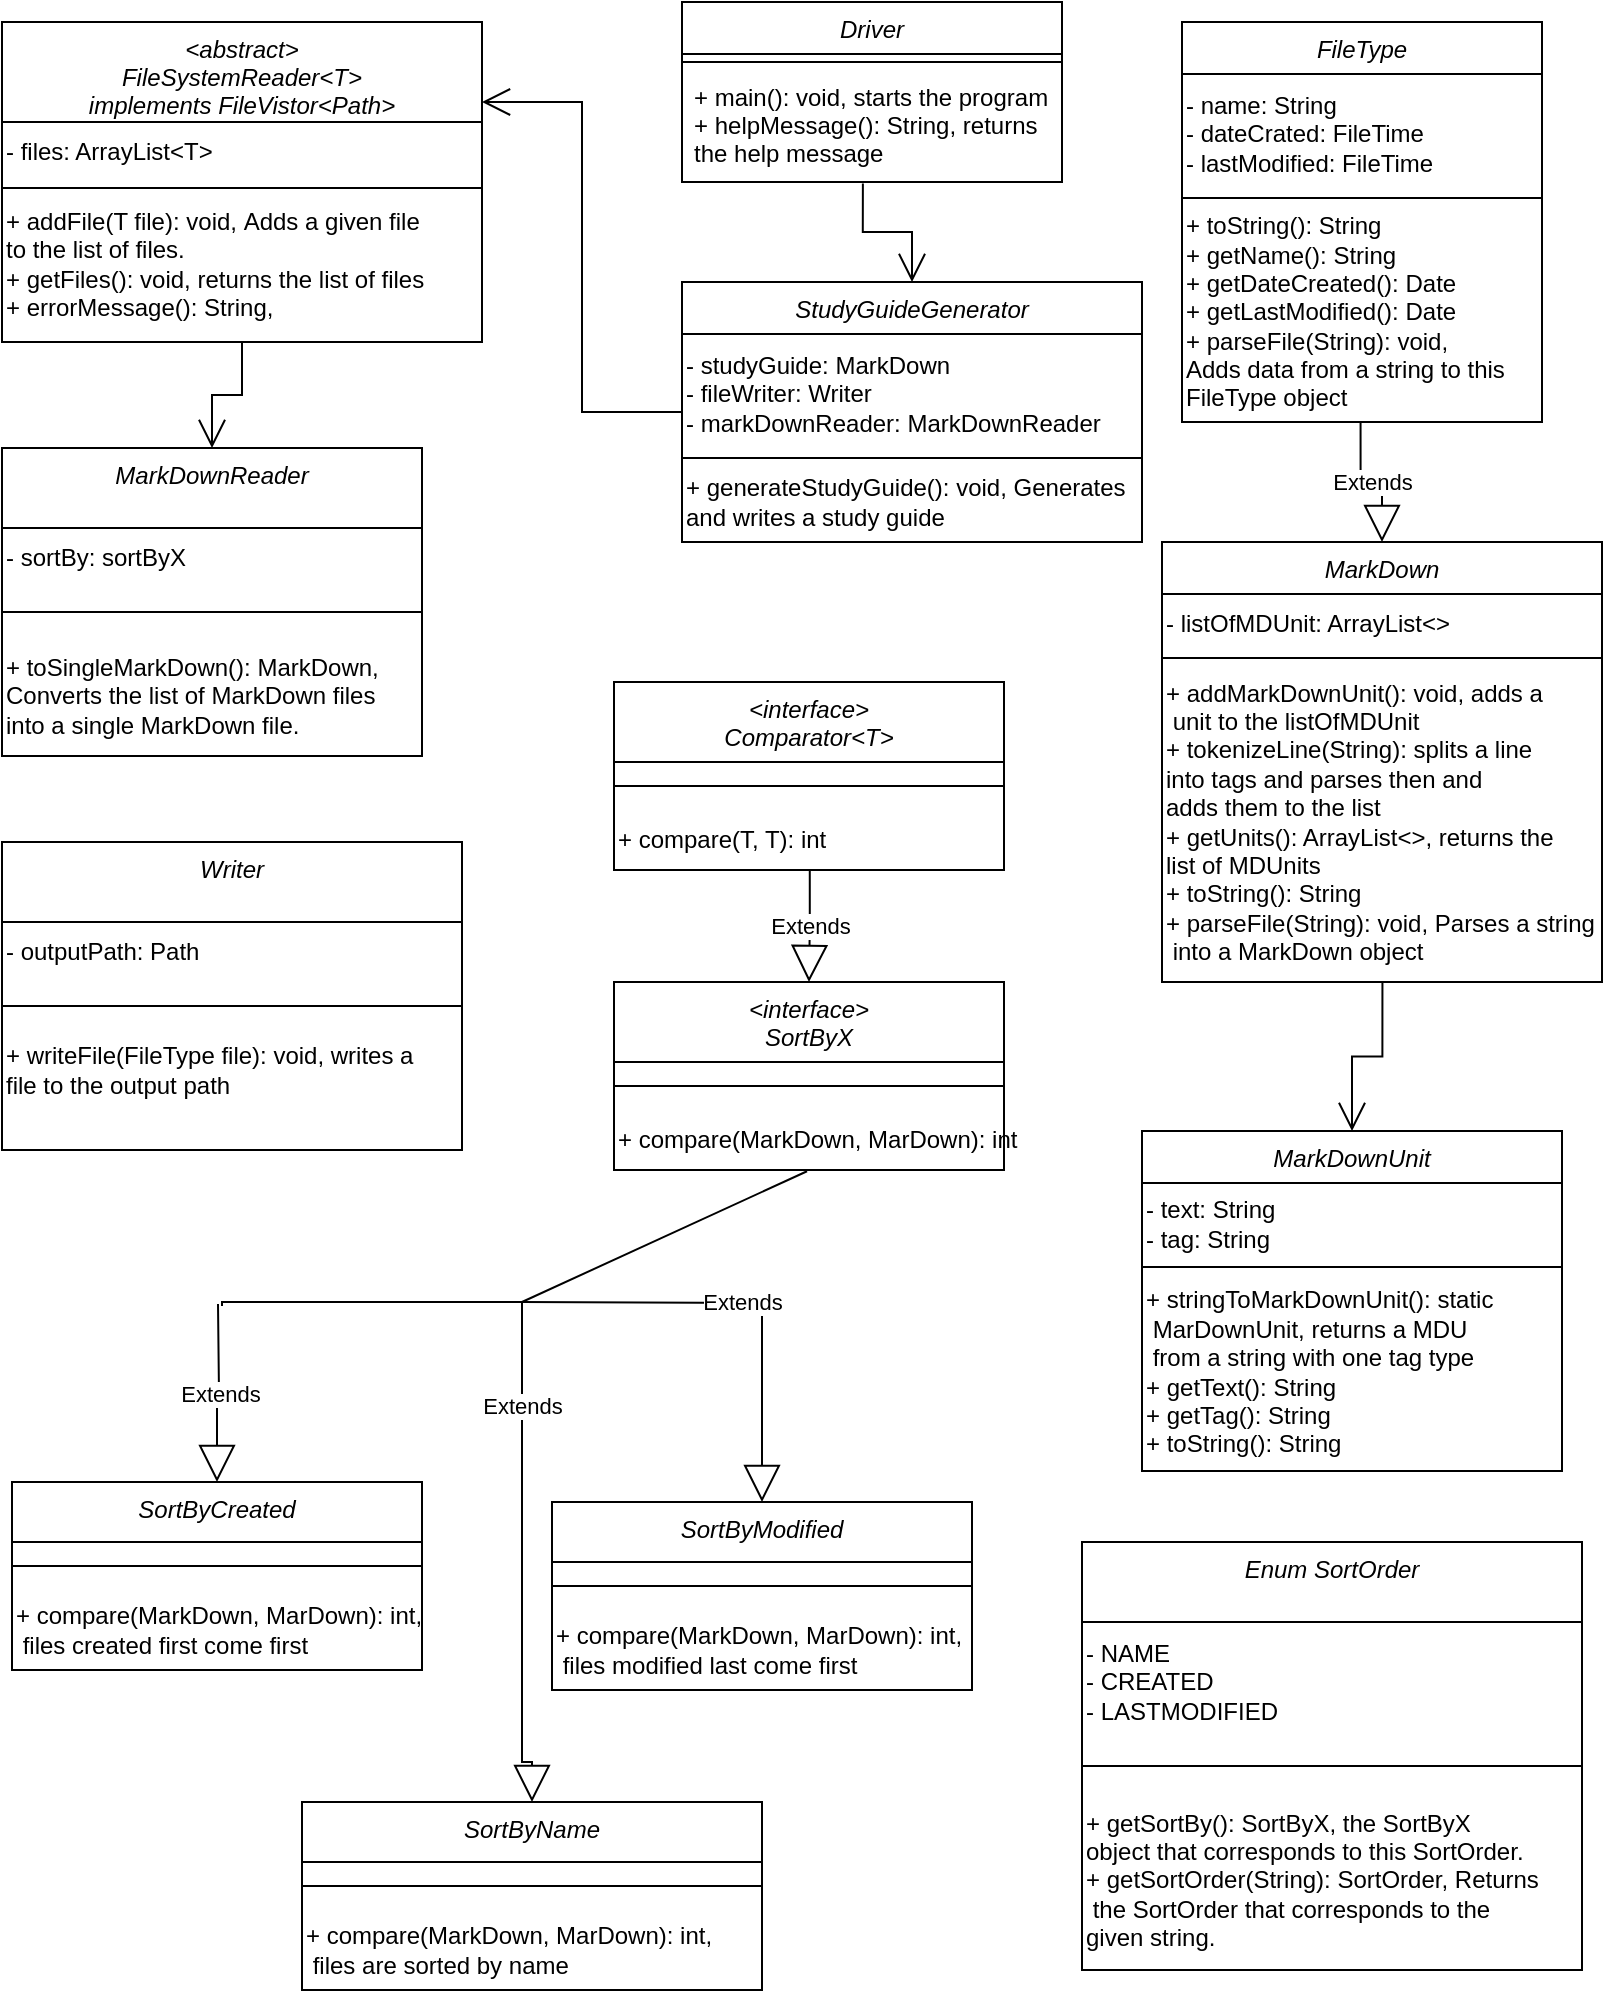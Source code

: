 <mxfile version="21.3.0" type="google">
  <diagram id="C5RBs43oDa-KdzZeNtuy" name="Page-1">
    <mxGraphModel grid="1" page="1" gridSize="10" guides="1" tooltips="1" connect="1" arrows="1" fold="1" pageScale="1" pageWidth="827" pageHeight="1169" math="0" shadow="0">
      <root>
        <mxCell id="WIyWlLk6GJQsqaUBKTNV-0" />
        <mxCell id="WIyWlLk6GJQsqaUBKTNV-1" parent="WIyWlLk6GJQsqaUBKTNV-0" />
        <mxCell id="zkfFHV4jXpPFQw0GAbJ--0" value="Driver" style="swimlane;fontStyle=2;align=center;verticalAlign=top;childLayout=stackLayout;horizontal=1;startSize=26;horizontalStack=0;resizeParent=1;resizeLast=0;collapsible=1;marginBottom=0;rounded=0;shadow=0;strokeWidth=1;" vertex="1" parent="WIyWlLk6GJQsqaUBKTNV-1">
          <mxGeometry x="350" y="20" width="190" height="90" as="geometry">
            <mxRectangle x="230" y="140" width="160" height="26" as="alternateBounds" />
          </mxGeometry>
        </mxCell>
        <mxCell id="zkfFHV4jXpPFQw0GAbJ--4" value="" style="line;html=1;strokeWidth=1;align=left;verticalAlign=middle;spacingTop=-1;spacingLeft=3;spacingRight=3;rotatable=0;labelPosition=right;points=[];portConstraint=eastwest;" vertex="1" parent="zkfFHV4jXpPFQw0GAbJ--0">
          <mxGeometry y="26" width="190" height="8" as="geometry" />
        </mxCell>
        <mxCell id="zkfFHV4jXpPFQw0GAbJ--5" value="+ main(): void, starts the program&#xa;+ helpMessage(): String, returns&#xa;the help message " style="text;align=left;verticalAlign=top;spacingLeft=4;spacingRight=4;overflow=hidden;rotatable=0;points=[[0,0.5],[1,0.5]];portConstraint=eastwest;" vertex="1" parent="zkfFHV4jXpPFQw0GAbJ--0">
          <mxGeometry y="34" width="190" height="56" as="geometry" />
        </mxCell>
        <mxCell id="4r7Y8FT_wDayemld7kVs-2" value="MarkDownReader" style="swimlane;fontStyle=2;align=center;verticalAlign=top;childLayout=stackLayout;horizontal=1;startSize=40;horizontalStack=0;resizeParent=1;resizeLast=0;collapsible=1;marginBottom=0;rounded=0;shadow=0;strokeWidth=1;" vertex="1" parent="WIyWlLk6GJQsqaUBKTNV-1">
          <mxGeometry x="10" y="243" width="210" height="154" as="geometry">
            <mxRectangle x="230" y="140" width="160" height="26" as="alternateBounds" />
          </mxGeometry>
        </mxCell>
        <mxCell id="4r7Y8FT_wDayemld7kVs-49" value="- sortBy: sortByX" style="text;html=1;align=left;verticalAlign=middle;resizable=0;points=[];autosize=1;strokeColor=none;fillColor=none;" vertex="1" parent="4r7Y8FT_wDayemld7kVs-2">
          <mxGeometry y="40" width="210" height="30" as="geometry" />
        </mxCell>
        <mxCell id="4r7Y8FT_wDayemld7kVs-3" value="" style="line;html=1;strokeWidth=1;align=left;verticalAlign=middle;spacingTop=-1;spacingLeft=3;spacingRight=3;rotatable=0;labelPosition=right;points=[];portConstraint=eastwest;" vertex="1" parent="4r7Y8FT_wDayemld7kVs-2">
          <mxGeometry y="70" width="210" height="24" as="geometry" />
        </mxCell>
        <mxCell id="4r7Y8FT_wDayemld7kVs-48" value="+ toSingleMarkDown(): MarkDown,&lt;br&gt;Converts the list of MarkDown files &lt;br&gt;into a single MarkDown file." style="text;html=1;align=left;verticalAlign=middle;resizable=0;points=[];autosize=1;strokeColor=none;fillColor=none;" vertex="1" parent="4r7Y8FT_wDayemld7kVs-2">
          <mxGeometry y="94" width="210" height="60" as="geometry" />
        </mxCell>
        <mxCell id="4r7Y8FT_wDayemld7kVs-5" value="&lt;abstract&gt;&#xa;FileSystemReader&lt;T&gt;&#xa;implements FileVistor&lt;Path&gt;" style="swimlane;fontStyle=2;align=center;verticalAlign=top;childLayout=stackLayout;horizontal=1;startSize=50;horizontalStack=0;resizeParent=1;resizeLast=0;collapsible=1;marginBottom=0;rounded=0;shadow=0;strokeWidth=1;" vertex="1" parent="WIyWlLk6GJQsqaUBKTNV-1">
          <mxGeometry x="10" y="30" width="240" height="160" as="geometry">
            <mxRectangle x="20" y="260" width="160" height="26" as="alternateBounds" />
          </mxGeometry>
        </mxCell>
        <mxCell id="4r7Y8FT_wDayemld7kVs-46" value="- files: ArrayList&amp;lt;T&amp;gt;" style="text;html=1;align=left;verticalAlign=middle;resizable=0;points=[];autosize=1;strokeColor=none;fillColor=none;" vertex="1" parent="4r7Y8FT_wDayemld7kVs-5">
          <mxGeometry y="50" width="240" height="30" as="geometry" />
        </mxCell>
        <mxCell id="4r7Y8FT_wDayemld7kVs-6" value="" style="line;html=1;strokeWidth=1;align=left;verticalAlign=middle;spacingTop=-1;spacingLeft=3;spacingRight=3;rotatable=0;labelPosition=right;points=[];portConstraint=eastwest;" vertex="1" parent="4r7Y8FT_wDayemld7kVs-5">
          <mxGeometry y="80" width="240" height="6" as="geometry" />
        </mxCell>
        <mxCell id="XZ_RsN6g8A-86o2VmCFa-1" value="+ addFile(T file): void,&amp;nbsp;Adds a given file &lt;br&gt;to the list of files.&lt;br&gt;+ getFiles(): void, returns the list of files&amp;nbsp;&lt;br&gt;+ errorMessage(): String,&amp;nbsp;" style="text;html=1;align=left;verticalAlign=middle;resizable=0;points=[];autosize=1;strokeColor=none;fillColor=none;" vertex="1" parent="4r7Y8FT_wDayemld7kVs-5">
          <mxGeometry y="86" width="240" height="70" as="geometry" />
        </mxCell>
        <mxCell id="4r7Y8FT_wDayemld7kVs-7" value="StudyGuideGenerator" style="swimlane;fontStyle=2;align=center;verticalAlign=top;childLayout=stackLayout;horizontal=1;startSize=26;horizontalStack=0;resizeParent=1;resizeLast=0;collapsible=1;marginBottom=0;rounded=0;shadow=0;strokeWidth=1;" vertex="1" parent="WIyWlLk6GJQsqaUBKTNV-1">
          <mxGeometry x="350" y="160" width="230" height="130" as="geometry">
            <mxRectangle x="230" y="140" width="160" height="26" as="alternateBounds" />
          </mxGeometry>
        </mxCell>
        <mxCell id="4r7Y8FT_wDayemld7kVs-44" value="- studyGuide: MarkDown&lt;br&gt;- fileWriter: Writer&lt;br&gt;- markDownReader: MarkDownReader" style="text;html=1;align=left;verticalAlign=middle;resizable=0;points=[];autosize=1;strokeColor=none;fillColor=none;" vertex="1" parent="4r7Y8FT_wDayemld7kVs-7">
          <mxGeometry y="26" width="230" height="60" as="geometry" />
        </mxCell>
        <mxCell id="4r7Y8FT_wDayemld7kVs-8" value="" style="line;html=1;strokeWidth=1;align=left;verticalAlign=middle;spacingTop=-1;spacingLeft=3;spacingRight=3;rotatable=0;labelPosition=right;points=[];portConstraint=eastwest;" vertex="1" parent="4r7Y8FT_wDayemld7kVs-7">
          <mxGeometry y="86" width="230" height="4" as="geometry" />
        </mxCell>
        <mxCell id="4r7Y8FT_wDayemld7kVs-45" value="+ generateStudyGuide(): void, Generates&amp;nbsp;&lt;br&gt;and writes a study guide&amp;nbsp;" style="text;html=1;align=left;verticalAlign=middle;resizable=0;points=[];autosize=1;strokeColor=none;fillColor=none;" vertex="1" parent="4r7Y8FT_wDayemld7kVs-7">
          <mxGeometry y="90" width="230" height="40" as="geometry" />
        </mxCell>
        <mxCell id="4r7Y8FT_wDayemld7kVs-19" value="" style="endArrow=open;endFill=1;endSize=12;html=1;rounded=0;edgeStyle=orthogonalEdgeStyle;exitX=0.5;exitY=1;exitDx=0;exitDy=0;entryX=0.5;entryY=0;entryDx=0;entryDy=0;" edge="1" parent="WIyWlLk6GJQsqaUBKTNV-1" source="4r7Y8FT_wDayemld7kVs-5" target="4r7Y8FT_wDayemld7kVs-2">
          <mxGeometry width="160" relative="1" as="geometry">
            <mxPoint x="330" y="370" as="sourcePoint" />
            <mxPoint x="490" y="370" as="targetPoint" />
          </mxGeometry>
        </mxCell>
        <mxCell id="4r7Y8FT_wDayemld7kVs-21" value="" style="endArrow=open;endFill=1;endSize=12;html=1;rounded=0;edgeStyle=orthogonalEdgeStyle;exitX=0.476;exitY=1.014;exitDx=0;exitDy=0;exitPerimeter=0;entryX=0.5;entryY=0;entryDx=0;entryDy=0;" edge="1" parent="WIyWlLk6GJQsqaUBKTNV-1" source="zkfFHV4jXpPFQw0GAbJ--5" target="4r7Y8FT_wDayemld7kVs-7">
          <mxGeometry width="160" relative="1" as="geometry">
            <mxPoint x="350" y="320" as="sourcePoint" />
            <mxPoint x="510" y="320" as="targetPoint" />
          </mxGeometry>
        </mxCell>
        <mxCell id="4r7Y8FT_wDayemld7kVs-25" value="" style="endArrow=open;endFill=1;endSize=12;html=1;rounded=0;edgeStyle=orthogonalEdgeStyle;exitX=0;exitY=0.5;exitDx=0;exitDy=0;entryX=1;entryY=0.25;entryDx=0;entryDy=0;" edge="1" parent="WIyWlLk6GJQsqaUBKTNV-1" source="4r7Y8FT_wDayemld7kVs-7" target="4r7Y8FT_wDayemld7kVs-5">
          <mxGeometry width="160" relative="1" as="geometry">
            <mxPoint x="350" y="310" as="sourcePoint" />
            <mxPoint x="510" y="310" as="targetPoint" />
          </mxGeometry>
        </mxCell>
        <mxCell id="4r7Y8FT_wDayemld7kVs-27" value="FileType" style="swimlane;fontStyle=2;align=center;verticalAlign=top;childLayout=stackLayout;horizontal=1;startSize=26;horizontalStack=0;resizeParent=1;resizeLast=0;collapsible=1;marginBottom=0;rounded=0;shadow=0;strokeWidth=1;" vertex="1" parent="WIyWlLk6GJQsqaUBKTNV-1">
          <mxGeometry x="600" y="30" width="180" height="200" as="geometry">
            <mxRectangle x="230" y="140" width="160" height="26" as="alternateBounds" />
          </mxGeometry>
        </mxCell>
        <mxCell id="4r7Y8FT_wDayemld7kVs-29" value="- name: String&lt;br&gt;- dateCrated: FileTime&lt;br&gt;- lastModified: FileTime&amp;nbsp;" style="text;html=1;align=left;verticalAlign=middle;resizable=0;points=[];autosize=1;strokeColor=none;fillColor=none;" vertex="1" parent="4r7Y8FT_wDayemld7kVs-27">
          <mxGeometry y="26" width="180" height="60" as="geometry" />
        </mxCell>
        <mxCell id="4r7Y8FT_wDayemld7kVs-28" value="" style="line;html=1;strokeWidth=1;align=left;verticalAlign=middle;spacingTop=-1;spacingLeft=3;spacingRight=3;rotatable=0;labelPosition=right;points=[];portConstraint=eastwest;" vertex="1" parent="4r7Y8FT_wDayemld7kVs-27">
          <mxGeometry y="86" width="180" height="4" as="geometry" />
        </mxCell>
        <mxCell id="4r7Y8FT_wDayemld7kVs-30" value="+ toString(): String&amp;nbsp;&lt;br&gt;+ getName(): String&lt;br&gt;+ getDateCreated(): Date&amp;nbsp;&lt;br&gt;+ getLastModified(): Date&amp;nbsp;&lt;br&gt;+ parseFile(String): void,&lt;br&gt;Adds data from a string to this &lt;br&gt;FileType object" style="text;html=1;align=left;verticalAlign=middle;resizable=0;points=[];autosize=1;strokeColor=none;fillColor=none;" vertex="1" parent="4r7Y8FT_wDayemld7kVs-27">
          <mxGeometry y="90" width="180" height="110" as="geometry" />
        </mxCell>
        <mxCell id="4r7Y8FT_wDayemld7kVs-32" value="MarkDown" style="swimlane;fontStyle=2;align=center;verticalAlign=top;childLayout=stackLayout;horizontal=1;startSize=26;horizontalStack=0;resizeParent=1;resizeLast=0;collapsible=1;marginBottom=0;rounded=0;shadow=0;strokeWidth=1;" vertex="1" parent="WIyWlLk6GJQsqaUBKTNV-1">
          <mxGeometry x="590" y="290" width="220" height="220" as="geometry">
            <mxRectangle x="230" y="140" width="160" height="26" as="alternateBounds" />
          </mxGeometry>
        </mxCell>
        <mxCell id="4r7Y8FT_wDayemld7kVs-34" value="- listOfMDUnit: ArrayList&amp;lt;&amp;gt;" style="text;html=1;align=left;verticalAlign=middle;resizable=0;points=[];autosize=1;strokeColor=none;fillColor=none;" vertex="1" parent="4r7Y8FT_wDayemld7kVs-32">
          <mxGeometry y="26" width="220" height="30" as="geometry" />
        </mxCell>
        <mxCell id="4r7Y8FT_wDayemld7kVs-33" value="" style="line;html=1;strokeWidth=1;align=left;verticalAlign=middle;spacingTop=-1;spacingLeft=3;spacingRight=3;rotatable=0;labelPosition=right;points=[];portConstraint=eastwest;" vertex="1" parent="4r7Y8FT_wDayemld7kVs-32">
          <mxGeometry y="56" width="220" height="4" as="geometry" />
        </mxCell>
        <mxCell id="4r7Y8FT_wDayemld7kVs-35" value="+ addMarkDownUnit(): void, adds a&lt;br&gt;&amp;nbsp;unit&lt;span style=&quot;&quot;&gt; &lt;/span&gt;to the listOfMDUnit&lt;br&gt;+ tokenizeLine(String): splits a line&amp;nbsp;&lt;br&gt;&lt;span style=&quot;&quot;&gt; &lt;/span&gt;into tags and parses then and &lt;br&gt;adds them to the list&lt;br&gt;+ getUnits(): ArrayList&amp;lt;&amp;gt;, returns the&amp;nbsp;&lt;br&gt;list of MDUnits&lt;br&gt;+ toString(): String&lt;br&gt;+ parseFile(String): void,&amp;nbsp;Parses a string&lt;br&gt;&amp;nbsp;into a MarkDown object" style="text;html=1;align=left;verticalAlign=middle;resizable=0;points=[];autosize=1;strokeColor=none;fillColor=none;" vertex="1" parent="4r7Y8FT_wDayemld7kVs-32">
          <mxGeometry y="60" width="220" height="160" as="geometry" />
        </mxCell>
        <mxCell id="4r7Y8FT_wDayemld7kVs-37" value="Extends" style="endArrow=block;endSize=16;endFill=0;html=1;rounded=0;edgeStyle=orthogonalEdgeStyle;entryX=0.5;entryY=0;entryDx=0;entryDy=0;exitX=0.496;exitY=0.999;exitDx=0;exitDy=0;exitPerimeter=0;" edge="1" parent="WIyWlLk6GJQsqaUBKTNV-1" source="4r7Y8FT_wDayemld7kVs-30" target="4r7Y8FT_wDayemld7kVs-32">
          <mxGeometry width="160" relative="1" as="geometry">
            <mxPoint x="350" y="250" as="sourcePoint" />
            <mxPoint x="510" y="250" as="targetPoint" />
          </mxGeometry>
        </mxCell>
        <mxCell id="4r7Y8FT_wDayemld7kVs-38" value="MarkDownUnit" style="swimlane;fontStyle=2;align=center;verticalAlign=top;childLayout=stackLayout;horizontal=1;startSize=26;horizontalStack=0;resizeParent=1;resizeLast=0;collapsible=1;marginBottom=0;rounded=0;shadow=0;strokeWidth=1;" vertex="1" parent="WIyWlLk6GJQsqaUBKTNV-1">
          <mxGeometry x="580" y="584.5" width="210" height="170" as="geometry">
            <mxRectangle x="230" y="140" width="160" height="26" as="alternateBounds" />
          </mxGeometry>
        </mxCell>
        <mxCell id="4r7Y8FT_wDayemld7kVs-39" value="- text: String&amp;nbsp;&lt;br&gt;- tag: String&amp;nbsp;" style="text;html=1;align=left;verticalAlign=middle;resizable=0;points=[];autosize=1;strokeColor=none;fillColor=none;" vertex="1" parent="4r7Y8FT_wDayemld7kVs-38">
          <mxGeometry y="26" width="210" height="40" as="geometry" />
        </mxCell>
        <mxCell id="4r7Y8FT_wDayemld7kVs-40" value="" style="line;html=1;strokeWidth=1;align=left;verticalAlign=middle;spacingTop=-1;spacingLeft=3;spacingRight=3;rotatable=0;labelPosition=right;points=[];portConstraint=eastwest;" vertex="1" parent="4r7Y8FT_wDayemld7kVs-38">
          <mxGeometry y="66" width="210" height="4" as="geometry" />
        </mxCell>
        <mxCell id="4r7Y8FT_wDayemld7kVs-41" value="+ stringToMarkDownUnit(): static&amp;nbsp;&lt;br&gt;&lt;span style=&quot;white-space: pre;&quot;&gt; &lt;/span&gt;MarDownUnit, returns a MDU&amp;nbsp;&lt;br&gt;&lt;span style=&quot;white-space: pre;&quot;&gt; &lt;/span&gt;from a string with one tag type&amp;nbsp;&lt;br&gt;+ getText(): String&amp;nbsp;&lt;br&gt;+ getTag(): String&amp;nbsp;&lt;br&gt;+ toString(): String&amp;nbsp;" style="text;html=1;align=left;verticalAlign=middle;resizable=0;points=[];autosize=1;strokeColor=none;fillColor=none;" vertex="1" parent="4r7Y8FT_wDayemld7kVs-38">
          <mxGeometry y="70" width="210" height="100" as="geometry" />
        </mxCell>
        <mxCell id="4r7Y8FT_wDayemld7kVs-43" value="" style="endArrow=open;endFill=1;endSize=12;html=1;rounded=0;edgeStyle=orthogonalEdgeStyle;exitX=0.501;exitY=0.999;exitDx=0;exitDy=0;exitPerimeter=0;entryX=0.5;entryY=0;entryDx=0;entryDy=0;" edge="1" parent="WIyWlLk6GJQsqaUBKTNV-1" source="4r7Y8FT_wDayemld7kVs-35" target="4r7Y8FT_wDayemld7kVs-38">
          <mxGeometry width="160" relative="1" as="geometry">
            <mxPoint x="350" y="430" as="sourcePoint" />
            <mxPoint x="510" y="430" as="targetPoint" />
          </mxGeometry>
        </mxCell>
        <mxCell id="4r7Y8FT_wDayemld7kVs-51" value="&lt;interface&gt;&#xa;SortByX" style="swimlane;fontStyle=2;align=center;verticalAlign=top;childLayout=stackLayout;horizontal=1;startSize=40;horizontalStack=0;resizeParent=1;resizeLast=0;collapsible=1;marginBottom=0;rounded=0;shadow=0;strokeWidth=1;" vertex="1" parent="WIyWlLk6GJQsqaUBKTNV-1">
          <mxGeometry x="316" y="510" width="195" height="94" as="geometry">
            <mxRectangle x="230" y="140" width="160" height="26" as="alternateBounds" />
          </mxGeometry>
        </mxCell>
        <mxCell id="4r7Y8FT_wDayemld7kVs-53" value="" style="line;html=1;strokeWidth=1;align=left;verticalAlign=middle;spacingTop=-1;spacingLeft=3;spacingRight=3;rotatable=0;labelPosition=right;points=[];portConstraint=eastwest;" vertex="1" parent="4r7Y8FT_wDayemld7kVs-51">
          <mxGeometry y="40" width="195" height="24" as="geometry" />
        </mxCell>
        <mxCell id="4r7Y8FT_wDayemld7kVs-54" value="+ compare(MarkDown, MarDown): int" style="text;html=1;align=left;verticalAlign=middle;resizable=0;points=[];autosize=1;strokeColor=none;fillColor=none;" vertex="1" parent="4r7Y8FT_wDayemld7kVs-51">
          <mxGeometry y="64" width="195" height="30" as="geometry" />
        </mxCell>
        <mxCell id="4r7Y8FT_wDayemld7kVs-55" value="&lt;interface&gt;&#xa;Comparator&lt;T&gt;" style="swimlane;fontStyle=2;align=center;verticalAlign=top;childLayout=stackLayout;horizontal=1;startSize=40;horizontalStack=0;resizeParent=1;resizeLast=0;collapsible=1;marginBottom=0;rounded=0;shadow=0;strokeWidth=1;" vertex="1" parent="WIyWlLk6GJQsqaUBKTNV-1">
          <mxGeometry x="316" y="360" width="195" height="94" as="geometry">
            <mxRectangle x="230" y="140" width="160" height="26" as="alternateBounds" />
          </mxGeometry>
        </mxCell>
        <mxCell id="4r7Y8FT_wDayemld7kVs-56" value="" style="line;html=1;strokeWidth=1;align=left;verticalAlign=middle;spacingTop=-1;spacingLeft=3;spacingRight=3;rotatable=0;labelPosition=right;points=[];portConstraint=eastwest;" vertex="1" parent="4r7Y8FT_wDayemld7kVs-55">
          <mxGeometry y="40" width="195" height="24" as="geometry" />
        </mxCell>
        <mxCell id="4r7Y8FT_wDayemld7kVs-57" value="+ compare(T, T): int" style="text;html=1;align=left;verticalAlign=middle;resizable=0;points=[];autosize=1;strokeColor=none;fillColor=none;" vertex="1" parent="4r7Y8FT_wDayemld7kVs-55">
          <mxGeometry y="64" width="195" height="30" as="geometry" />
        </mxCell>
        <mxCell id="4r7Y8FT_wDayemld7kVs-59" value="Extends" style="endArrow=block;endSize=16;endFill=0;html=1;rounded=0;edgeStyle=orthogonalEdgeStyle;entryX=0.5;entryY=0;entryDx=0;entryDy=0;exitX=0.502;exitY=1.015;exitDx=0;exitDy=0;exitPerimeter=0;" edge="1" parent="WIyWlLk6GJQsqaUBKTNV-1" source="4r7Y8FT_wDayemld7kVs-57" target="4r7Y8FT_wDayemld7kVs-51">
          <mxGeometry width="160" relative="1" as="geometry">
            <mxPoint x="350" y="490" as="sourcePoint" />
            <mxPoint x="510" y="490" as="targetPoint" />
            <mxPoint as="offset" />
          </mxGeometry>
        </mxCell>
        <mxCell id="4r7Y8FT_wDayemld7kVs-60" value="" style="endArrow=none;html=1;rounded=0;entryX=0.495;entryY=1.021;entryDx=0;entryDy=0;entryPerimeter=0;" edge="1" parent="WIyWlLk6GJQsqaUBKTNV-1" target="4r7Y8FT_wDayemld7kVs-54">
          <mxGeometry width="50" height="50" relative="1" as="geometry">
            <mxPoint x="270" y="670" as="sourcePoint" />
            <mxPoint x="450" y="650" as="targetPoint" />
          </mxGeometry>
        </mxCell>
        <mxCell id="4r7Y8FT_wDayemld7kVs-61" value="SortByCreated" style="swimlane;fontStyle=2;align=center;verticalAlign=top;childLayout=stackLayout;horizontal=1;startSize=30;horizontalStack=0;resizeParent=1;resizeLast=0;collapsible=1;marginBottom=0;rounded=0;shadow=0;strokeWidth=1;" vertex="1" parent="WIyWlLk6GJQsqaUBKTNV-1">
          <mxGeometry x="15" y="760" width="205" height="94" as="geometry">
            <mxRectangle x="230" y="140" width="160" height="26" as="alternateBounds" />
          </mxGeometry>
        </mxCell>
        <mxCell id="4r7Y8FT_wDayemld7kVs-62" value="" style="line;html=1;strokeWidth=1;align=left;verticalAlign=middle;spacingTop=-1;spacingLeft=3;spacingRight=3;rotatable=0;labelPosition=right;points=[];portConstraint=eastwest;" vertex="1" parent="4r7Y8FT_wDayemld7kVs-61">
          <mxGeometry y="30" width="205" height="24" as="geometry" />
        </mxCell>
        <mxCell id="4r7Y8FT_wDayemld7kVs-63" value="+ compare(MarkDown, MarDown): int,&amp;nbsp;&lt;br&gt;&lt;span style=&quot;white-space: pre;&quot;&gt; &lt;/span&gt;files created first come first" style="text;html=1;align=left;verticalAlign=middle;resizable=0;points=[];autosize=1;strokeColor=none;fillColor=none;" vertex="1" parent="4r7Y8FT_wDayemld7kVs-61">
          <mxGeometry y="54" width="205" height="40" as="geometry" />
        </mxCell>
        <mxCell id="4r7Y8FT_wDayemld7kVs-64" value="SortByModified" style="swimlane;fontStyle=2;align=center;verticalAlign=top;childLayout=stackLayout;horizontal=1;startSize=30;horizontalStack=0;resizeParent=1;resizeLast=0;collapsible=1;marginBottom=0;rounded=0;shadow=0;strokeWidth=1;" vertex="1" parent="WIyWlLk6GJQsqaUBKTNV-1">
          <mxGeometry x="285" y="770" width="210" height="94" as="geometry">
            <mxRectangle x="230" y="140" width="160" height="26" as="alternateBounds" />
          </mxGeometry>
        </mxCell>
        <mxCell id="4r7Y8FT_wDayemld7kVs-65" value="" style="line;html=1;strokeWidth=1;align=left;verticalAlign=middle;spacingTop=-1;spacingLeft=3;spacingRight=3;rotatable=0;labelPosition=right;points=[];portConstraint=eastwest;" vertex="1" parent="4r7Y8FT_wDayemld7kVs-64">
          <mxGeometry y="30" width="210" height="24" as="geometry" />
        </mxCell>
        <mxCell id="4r7Y8FT_wDayemld7kVs-66" value="+ compare(MarkDown, MarDown): int,&amp;nbsp;&lt;br&gt;&lt;span style=&quot;white-space: pre;&quot;&gt; &lt;/span&gt;files modified last come first" style="text;html=1;align=left;verticalAlign=middle;resizable=0;points=[];autosize=1;strokeColor=none;fillColor=none;" vertex="1" parent="4r7Y8FT_wDayemld7kVs-64">
          <mxGeometry y="54" width="210" height="40" as="geometry" />
        </mxCell>
        <mxCell id="4r7Y8FT_wDayemld7kVs-67" value="SortByName" style="swimlane;fontStyle=2;align=center;verticalAlign=top;childLayout=stackLayout;horizontal=1;startSize=30;horizontalStack=0;resizeParent=1;resizeLast=0;collapsible=1;marginBottom=0;rounded=0;shadow=0;strokeWidth=1;" vertex="1" parent="WIyWlLk6GJQsqaUBKTNV-1">
          <mxGeometry x="160" y="920" width="230" height="94" as="geometry">
            <mxRectangle x="230" y="140" width="160" height="26" as="alternateBounds" />
          </mxGeometry>
        </mxCell>
        <mxCell id="4r7Y8FT_wDayemld7kVs-68" value="" style="line;html=1;strokeWidth=1;align=left;verticalAlign=middle;spacingTop=-1;spacingLeft=3;spacingRight=3;rotatable=0;labelPosition=right;points=[];portConstraint=eastwest;" vertex="1" parent="4r7Y8FT_wDayemld7kVs-67">
          <mxGeometry y="30" width="230" height="24" as="geometry" />
        </mxCell>
        <mxCell id="4r7Y8FT_wDayemld7kVs-69" value="+ compare(MarkDown, MarDown): int,&amp;nbsp;&lt;br&gt;&lt;span style=&quot;white-space: pre;&quot;&gt; &lt;/span&gt;files are sorted by name" style="text;html=1;align=left;verticalAlign=middle;resizable=0;points=[];autosize=1;strokeColor=none;fillColor=none;" vertex="1" parent="4r7Y8FT_wDayemld7kVs-67">
          <mxGeometry y="54" width="230" height="40" as="geometry" />
        </mxCell>
        <mxCell id="4r7Y8FT_wDayemld7kVs-70" value="Extends" style="endArrow=block;endSize=16;endFill=0;html=1;rounded=0;edgeStyle=orthogonalEdgeStyle;entryX=0.5;entryY=0;entryDx=0;entryDy=0;" edge="1" parent="WIyWlLk6GJQsqaUBKTNV-1" target="4r7Y8FT_wDayemld7kVs-64">
          <mxGeometry width="160" relative="1" as="geometry">
            <mxPoint x="270" y="670" as="sourcePoint" />
            <mxPoint x="510" y="700" as="targetPoint" />
          </mxGeometry>
        </mxCell>
        <mxCell id="4r7Y8FT_wDayemld7kVs-71" value="Extends" style="endArrow=block;endSize=16;endFill=0;html=1;rounded=0;edgeStyle=orthogonalEdgeStyle;entryX=0.5;entryY=0;entryDx=0;entryDy=0;" edge="1" parent="WIyWlLk6GJQsqaUBKTNV-1" target="4r7Y8FT_wDayemld7kVs-67">
          <mxGeometry width="160" relative="1" as="geometry">
            <mxPoint x="120" y="672" as="sourcePoint" />
            <mxPoint x="400" y="670" as="targetPoint" />
            <Array as="points">
              <mxPoint x="120" y="670" />
              <mxPoint x="270" y="670" />
              <mxPoint x="270" y="900" />
              <mxPoint x="275" y="900" />
            </Array>
          </mxGeometry>
        </mxCell>
        <mxCell id="4r7Y8FT_wDayemld7kVs-72" value="Extends" style="endArrow=block;endSize=16;endFill=0;html=1;rounded=0;edgeStyle=orthogonalEdgeStyle;entryX=0.5;entryY=0;entryDx=0;entryDy=0;" edge="1" parent="WIyWlLk6GJQsqaUBKTNV-1" target="4r7Y8FT_wDayemld7kVs-61">
          <mxGeometry width="160" relative="1" as="geometry">
            <mxPoint x="118" y="671" as="sourcePoint" />
            <mxPoint x="390" y="670" as="targetPoint" />
          </mxGeometry>
        </mxCell>
        <mxCell id="XZ_RsN6g8A-86o2VmCFa-3" value="Writer" style="swimlane;fontStyle=2;align=center;verticalAlign=top;childLayout=stackLayout;horizontal=1;startSize=40;horizontalStack=0;resizeParent=1;resizeLast=0;collapsible=1;marginBottom=0;rounded=0;shadow=0;strokeWidth=1;" vertex="1" parent="WIyWlLk6GJQsqaUBKTNV-1">
          <mxGeometry x="10" y="440" width="230" height="154" as="geometry">
            <mxRectangle x="230" y="140" width="160" height="26" as="alternateBounds" />
          </mxGeometry>
        </mxCell>
        <mxCell id="XZ_RsN6g8A-86o2VmCFa-4" value="- outputPath: Path" style="text;html=1;align=left;verticalAlign=middle;resizable=0;points=[];autosize=1;strokeColor=none;fillColor=none;" vertex="1" parent="XZ_RsN6g8A-86o2VmCFa-3">
          <mxGeometry y="40" width="230" height="30" as="geometry" />
        </mxCell>
        <mxCell id="XZ_RsN6g8A-86o2VmCFa-5" value="" style="line;html=1;strokeWidth=1;align=left;verticalAlign=middle;spacingTop=-1;spacingLeft=3;spacingRight=3;rotatable=0;labelPosition=right;points=[];portConstraint=eastwest;" vertex="1" parent="XZ_RsN6g8A-86o2VmCFa-3">
          <mxGeometry y="70" width="230" height="24" as="geometry" />
        </mxCell>
        <mxCell id="XZ_RsN6g8A-86o2VmCFa-6" value="+ writeFile(FileType file): void, writes a&lt;br&gt;file to the output path" style="text;html=1;align=left;verticalAlign=middle;resizable=0;points=[];autosize=1;strokeColor=none;fillColor=none;" vertex="1" parent="XZ_RsN6g8A-86o2VmCFa-3">
          <mxGeometry y="94" width="230" height="40" as="geometry" />
        </mxCell>
        <mxCell id="XZ_RsN6g8A-86o2VmCFa-7" value="Enum SortOrder" style="swimlane;fontStyle=2;align=center;verticalAlign=top;childLayout=stackLayout;horizontal=1;startSize=40;horizontalStack=0;resizeParent=1;resizeLast=0;collapsible=1;marginBottom=0;rounded=0;shadow=0;strokeWidth=1;" vertex="1" parent="WIyWlLk6GJQsqaUBKTNV-1">
          <mxGeometry x="550" y="790" width="250" height="214" as="geometry">
            <mxRectangle x="230" y="140" width="160" height="26" as="alternateBounds" />
          </mxGeometry>
        </mxCell>
        <mxCell id="XZ_RsN6g8A-86o2VmCFa-8" value="- NAME&lt;br&gt;- CREATED&amp;nbsp;&lt;br&gt;- LASTMODIFIED" style="text;html=1;align=left;verticalAlign=middle;resizable=0;points=[];autosize=1;strokeColor=none;fillColor=none;" vertex="1" parent="XZ_RsN6g8A-86o2VmCFa-7">
          <mxGeometry y="40" width="250" height="60" as="geometry" />
        </mxCell>
        <mxCell id="XZ_RsN6g8A-86o2VmCFa-9" value="" style="line;html=1;strokeWidth=1;align=left;verticalAlign=middle;spacingTop=-1;spacingLeft=3;spacingRight=3;rotatable=0;labelPosition=right;points=[];portConstraint=eastwest;" vertex="1" parent="XZ_RsN6g8A-86o2VmCFa-7">
          <mxGeometry y="100" width="250" height="24" as="geometry" />
        </mxCell>
        <mxCell id="XZ_RsN6g8A-86o2VmCFa-10" value="+ getSortBy(): SortByX,&amp;nbsp;the SortByX &lt;br&gt;object that corresponds to this SortOrder.&lt;br&gt;+ getSortOrder(String): SortOrder,&amp;nbsp;Returns&lt;br&gt;&amp;nbsp;the SortOrder that corresponds to the &lt;br&gt;given string." style="text;html=1;align=left;verticalAlign=middle;resizable=0;points=[];autosize=1;strokeColor=none;fillColor=none;" vertex="1" parent="XZ_RsN6g8A-86o2VmCFa-7">
          <mxGeometry y="124" width="250" height="90" as="geometry" />
        </mxCell>
      </root>
    </mxGraphModel>
  </diagram>
</mxfile>
